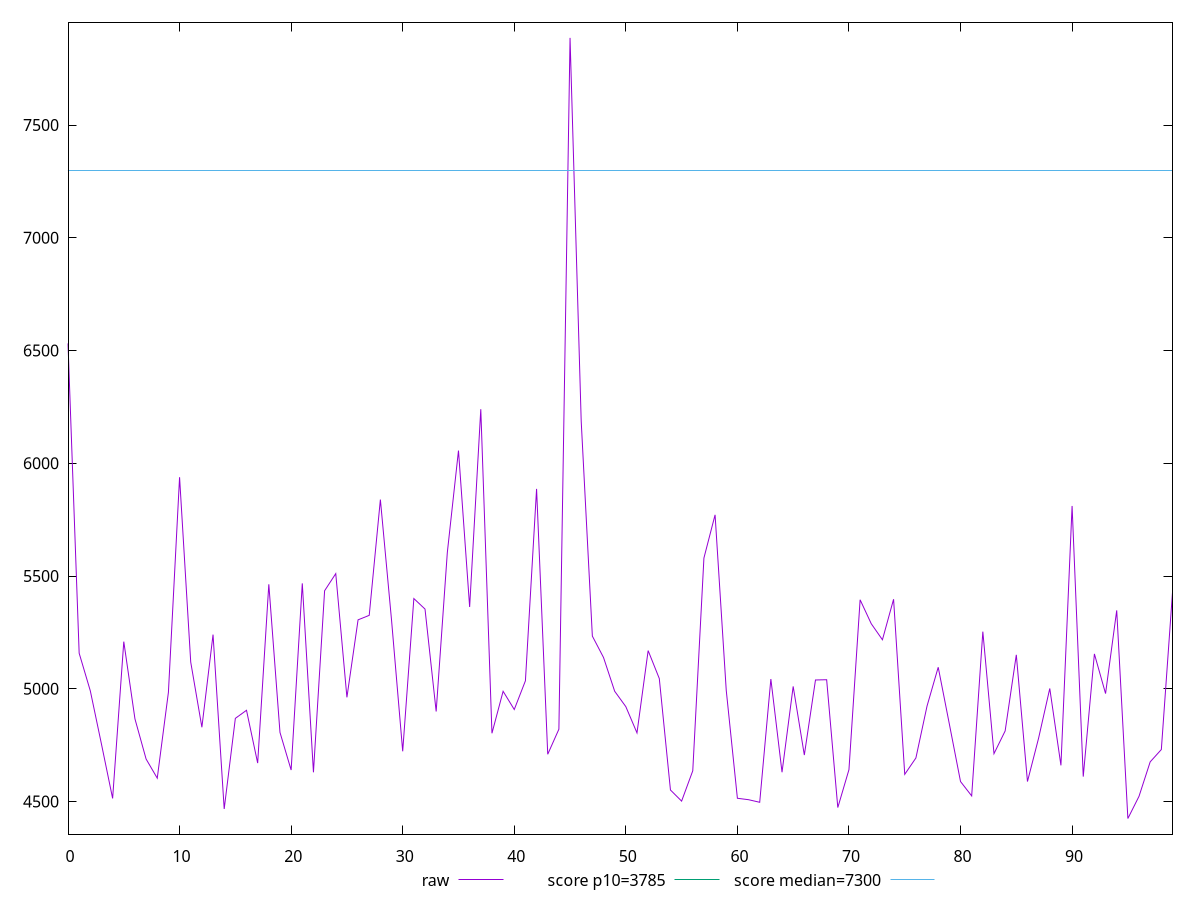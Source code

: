 reset

$raw <<EOF
0 6531.541
1 5157.7285
2 4990.6195
3 4754.359999999999
4 4513.711499999999
5 5209.0509999999995
6 4866.545
7 4688.389500000001
8 4603.4935000000005
9 4984.273499999999
10 5938.061
11 5118.3949999999995
12 4829.2750000000015
13 5240.137000000001
14 4466.938
15 4868.860000000001
16 4904.54
17 4670.421
18 5463.244000000001
19 4806.46
20 4639.57
21 5467.352
22 4629.642
23 5434.628999999999
24 5510.610500000001
25 4961.928
26 5305.643000000001
27 5325.7164999999995
28 5839
29 5304.3025
30 4722.7225
31 5400.032000000001
32 5353.389000000001
33 4899.251
34 5604.143
35 6056.356
36 5362.755999999999
37 6239.8185
38 4802.620499999999
39 4988.77
40 4907.9915
41 5035.218499999999
42 5886.367
43 4709.488
44 4820.701
45 7886.3605
46 6187.024
47 5233.559499999999
48 5138.6985
49 4988.931999999999
50 4920.684499999999
51 4804.309499999999
52 5169.160999999999
53 5045.2880000000005
54 4551.005000000001
55 4501.749
56 4636.317349999999
57 5579.76
58 5771.3425
59 4993.449999999999
60 4514.3375
61 4508.004400000001
62 4496.536999999999
63 5043.178999999999
64 4629.7835
65 5010.374000000002
66 4706.0695
67 5038.9265000000005
68 5040.056500000001
69 4473.1785
70 4641.2725
71 5394.630999999999
72 5288.243
73 5217.304999999999
74 5396.956
75 4620.498500000001
76 4693.1235
77 4923.64
78 5095.465
79 4843.099
80 4588.518
81 4524.7845
82 5253.241
83 4712.156000000001
84 4812.8724999999995
85 5150.4890000000005
86 4588.5515
87 4781.315849999999
88 5001.290999999999
89 4660.234
90 5810.8099999999995
91 4610.425499999999
92 5154.612000000001
93 4978.6759999999995
94 5347.566999999999
95 4424.557999999999
96 4523.1939999999995
97 4675.8054999999995
98 4730.5225
99 5427.2885
EOF

set key outside below
set xrange [0:99]
set yrange [4355.321949999999:7955.59655]
set trange [4355.321949999999:7955.59655]
set terminal svg size 640, 500 enhanced background rgb 'white'
set output "report_00015_2021-02-09T16-11-33.973Z/interactive/samples/pages+cached+noadtech+nomedia+nocss/raw/values.svg"

plot $raw title "raw" with line, \
     3785 title "score p10=3785", \
     7300 title "score median=7300"

reset
